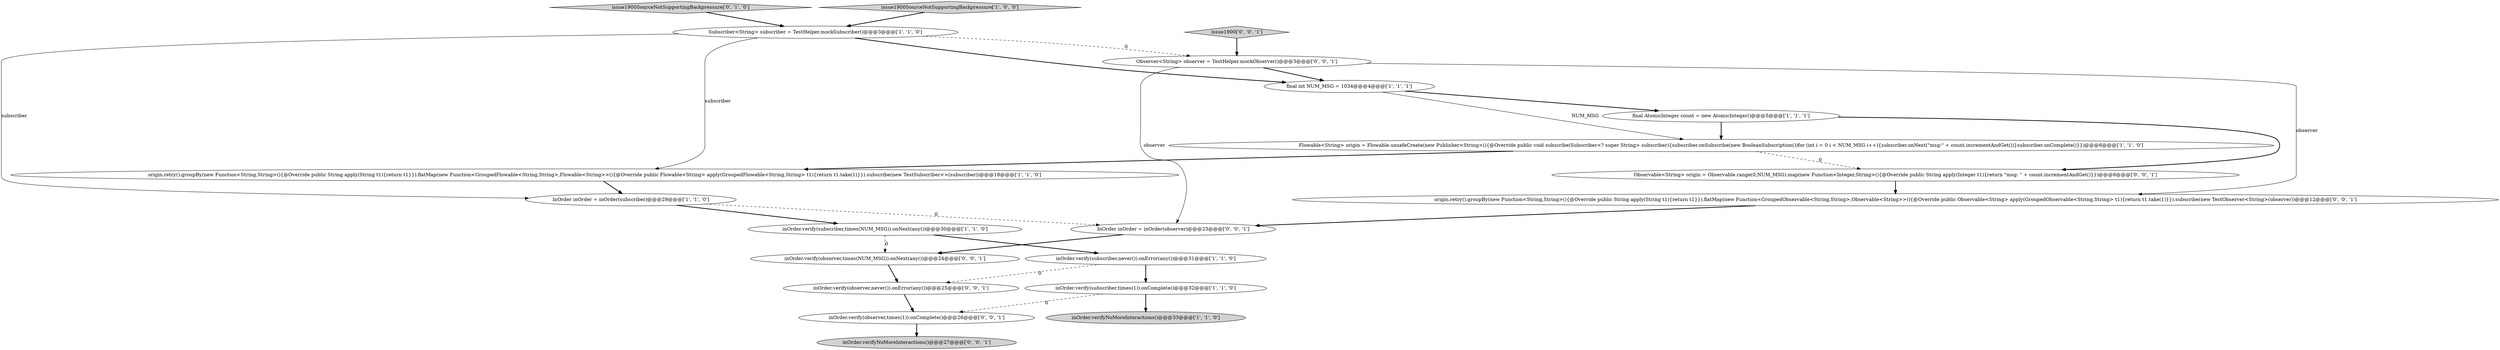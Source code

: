 digraph {
8 [style = filled, label = "final int NUM_MSG = 1034@@@4@@@['1', '1', '1']", fillcolor = white, shape = ellipse image = "AAA0AAABBB1BBB"];
12 [style = filled, label = "inOrder.verify(observer,times(1)).onComplete()@@@26@@@['0', '0', '1']", fillcolor = white, shape = ellipse image = "AAA0AAABBB3BBB"];
11 [style = filled, label = "issue1900SourceNotSupportingBackpressure['0', '1', '0']", fillcolor = lightgray, shape = diamond image = "AAA0AAABBB2BBB"];
10 [style = filled, label = "inOrder.verifyNoMoreInteractions()@@@33@@@['1', '1', '0']", fillcolor = lightgray, shape = ellipse image = "AAA0AAABBB1BBB"];
6 [style = filled, label = "issue1900SourceNotSupportingBackpressure['1', '0', '0']", fillcolor = lightgray, shape = diamond image = "AAA0AAABBB1BBB"];
9 [style = filled, label = "final AtomicInteger count = new AtomicInteger()@@@5@@@['1', '1', '1']", fillcolor = white, shape = ellipse image = "AAA0AAABBB1BBB"];
18 [style = filled, label = "InOrder inOrder = inOrder(observer)@@@23@@@['0', '0', '1']", fillcolor = white, shape = ellipse image = "AAA0AAABBB3BBB"];
3 [style = filled, label = "Flowable<String> origin = Flowable.unsafeCreate(new Publisher<String>(){@Override public void subscribe(Subscriber<? super String> subscriber){subscriber.onSubscribe(new BooleanSubscription())for (int i = 0 i < NUM_MSG i++){subscriber.onNext(\"msg:\" + count.incrementAndGet())}subscriber.onComplete()}})@@@6@@@['1', '1', '0']", fillcolor = white, shape = ellipse image = "AAA0AAABBB1BBB"];
14 [style = filled, label = "Observable<String> origin = Observable.range(0,NUM_MSG).map(new Function<Integer,String>(){@Override public String apply(Integer t1){return \"msg: \" + count.incrementAndGet()}})@@@6@@@['0', '0', '1']", fillcolor = white, shape = ellipse image = "AAA0AAABBB3BBB"];
4 [style = filled, label = "origin.retry().groupBy(new Function<String,String>(){@Override public String apply(String t1){return t1}}).flatMap(new Function<GroupedFlowable<String,String>,Flowable<String>>(){@Override public Flowable<String> apply(GroupedFlowable<String,String> t1){return t1.take(1)}}).subscribe(new TestSubscriber<>(subscriber))@@@18@@@['1', '1', '0']", fillcolor = white, shape = ellipse image = "AAA0AAABBB1BBB"];
19 [style = filled, label = "inOrder.verify(observer,never()).onError(any())@@@25@@@['0', '0', '1']", fillcolor = white, shape = ellipse image = "AAA0AAABBB3BBB"];
20 [style = filled, label = "inOrder.verify(observer,times(NUM_MSG)).onNext(any())@@@24@@@['0', '0', '1']", fillcolor = white, shape = ellipse image = "AAA0AAABBB3BBB"];
5 [style = filled, label = "InOrder inOrder = inOrder(subscriber)@@@29@@@['1', '1', '0']", fillcolor = white, shape = ellipse image = "AAA0AAABBB1BBB"];
7 [style = filled, label = "inOrder.verify(subscriber,never()).onError(any())@@@31@@@['1', '1', '0']", fillcolor = white, shape = ellipse image = "AAA0AAABBB1BBB"];
0 [style = filled, label = "Subscriber<String> subscriber = TestHelper.mockSubscriber()@@@3@@@['1', '1', '0']", fillcolor = white, shape = ellipse image = "AAA0AAABBB1BBB"];
2 [style = filled, label = "inOrder.verify(subscriber,times(NUM_MSG)).onNext(any())@@@30@@@['1', '1', '0']", fillcolor = white, shape = ellipse image = "AAA0AAABBB1BBB"];
17 [style = filled, label = "inOrder.verifyNoMoreInteractions()@@@27@@@['0', '0', '1']", fillcolor = lightgray, shape = ellipse image = "AAA0AAABBB3BBB"];
15 [style = filled, label = "issue1900['0', '0', '1']", fillcolor = lightgray, shape = diamond image = "AAA0AAABBB3BBB"];
13 [style = filled, label = "Observer<String> observer = TestHelper.mockObserver()@@@3@@@['0', '0', '1']", fillcolor = white, shape = ellipse image = "AAA0AAABBB3BBB"];
16 [style = filled, label = "origin.retry().groupBy(new Function<String,String>(){@Override public String apply(String t1){return t1}}).flatMap(new Function<GroupedObservable<String,String>,Observable<String>>(){@Override public Observable<String> apply(GroupedObservable<String,String> t1){return t1.take(1)}}).subscribe(new TestObserver<String>(observer))@@@12@@@['0', '0', '1']", fillcolor = white, shape = ellipse image = "AAA0AAABBB3BBB"];
1 [style = filled, label = "inOrder.verify(subscriber,times(1)).onComplete()@@@32@@@['1', '1', '0']", fillcolor = white, shape = ellipse image = "AAA0AAABBB1BBB"];
14->16 [style = bold, label=""];
15->13 [style = bold, label=""];
16->18 [style = bold, label=""];
7->1 [style = bold, label=""];
2->20 [style = dashed, label="0"];
19->12 [style = bold, label=""];
12->17 [style = bold, label=""];
0->5 [style = solid, label="subscriber"];
8->3 [style = solid, label="NUM_MSG"];
6->0 [style = bold, label=""];
0->4 [style = solid, label="subscriber"];
5->18 [style = dashed, label="0"];
3->4 [style = bold, label=""];
1->12 [style = dashed, label="0"];
18->20 [style = bold, label=""];
5->2 [style = bold, label=""];
11->0 [style = bold, label=""];
13->16 [style = solid, label="observer"];
13->18 [style = solid, label="observer"];
7->19 [style = dashed, label="0"];
0->13 [style = dashed, label="0"];
0->8 [style = bold, label=""];
8->9 [style = bold, label=""];
9->14 [style = bold, label=""];
9->3 [style = bold, label=""];
2->7 [style = bold, label=""];
13->8 [style = bold, label=""];
3->14 [style = dashed, label="0"];
20->19 [style = bold, label=""];
1->10 [style = bold, label=""];
4->5 [style = bold, label=""];
}

